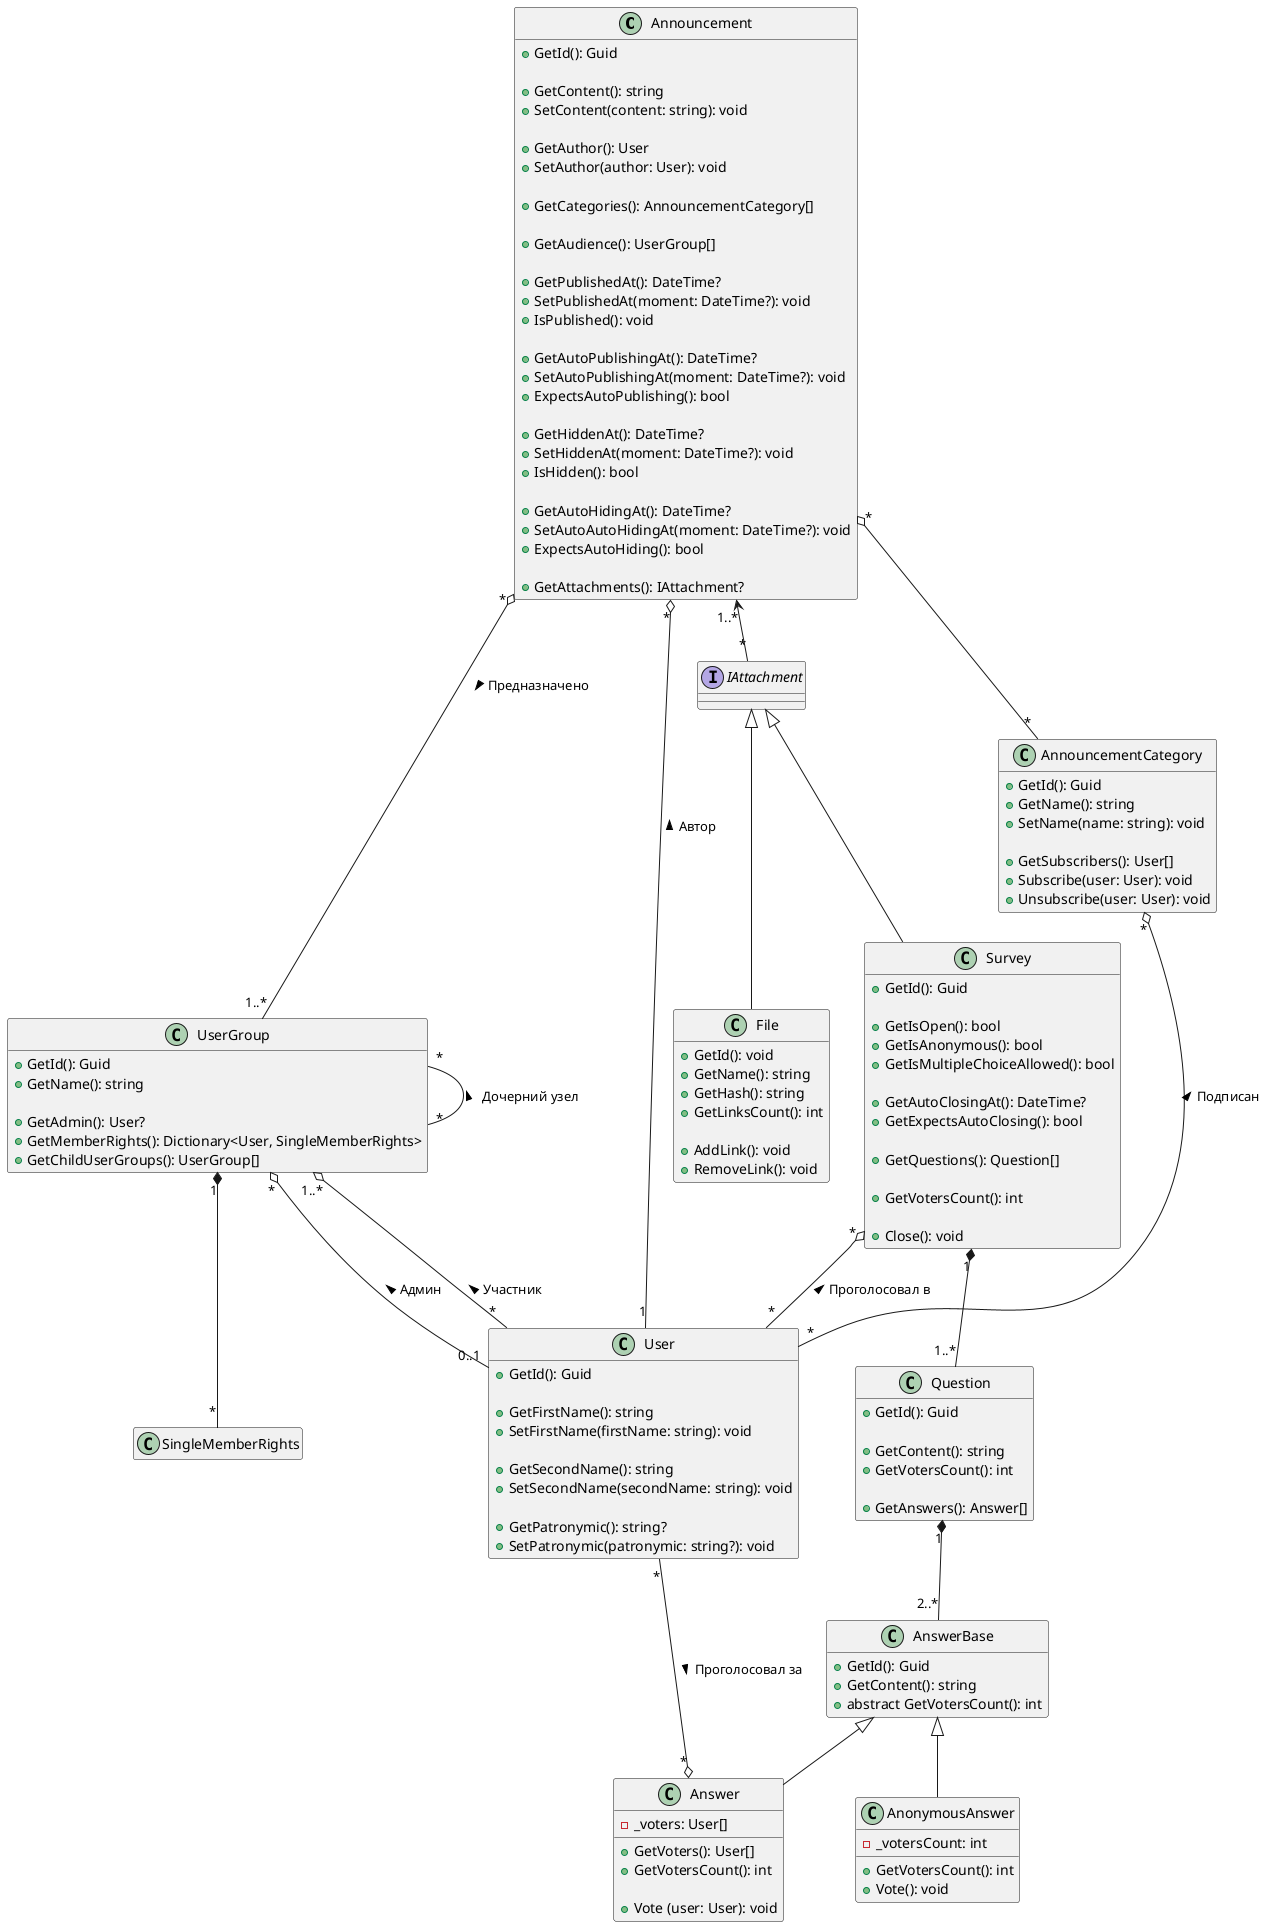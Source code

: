 @startuml
'https://plantuml.com/class-diagram

'left to right direction

class Announcement {
    + GetId(): Guid
    
    + GetContent(): string
    + SetContent(content: string): void
    
    + GetAuthor(): User
    + SetAuthor(author: User): void
    
    + GetCategories(): AnnouncementCategory[] 
    
    + GetAudience(): UserGroup[]
    
    + GetPublishedAt(): DateTime?
    + SetPublishedAt(moment: DateTime?): void
    + IsPublished(): void
    
    + GetAutoPublishingAt(): DateTime?
    + SetAutoPublishingAt(moment: DateTime?): void
    + ExpectsAutoPublishing(): bool
    
    + GetHiddenAt(): DateTime?
    + SetHiddenAt(moment: DateTime?): void
    + IsHidden(): bool
    
    + GetAutoHidingAt(): DateTime?
    + SetAutoAutoHidingAt(moment: DateTime?): void
    + ExpectsAutoHiding(): bool
    
    + GetAttachments(): IAttachment?
}
hide Announcement fields

class AnnouncementCategory {
    + GetId(): Guid
    + GetName(): string
    + SetName(name: string): void
    
    + GetSubscribers(): User[]
    + Subscribe(user: User): void
    + Unsubscribe(user: User): void
}
hide AnnouncementCategory fields
Announcement "*" o-- "*" AnnouncementCategory

interface IAttachment {
    
}
Announcement "1..*" <-- "*" IAttachment

class File extends IAttachment {
    + GetId(): void
    + GetName(): string    
    + GetHash(): string
    + GetLinksCount(): int
    
    + AddLink(): void
    + RemoveLink(): void
}
hide File fields

class UserGroup {
    + GetId(): Guid
    + GetName(): string
    
    + GetAdmin(): User?
    + GetMemberRights(): Dictionary<User, SingleMemberRights>
    + GetChildUserGroups(): UserGroup[]
}
hide UserGroup fields
UserGroup "*" -- "*" UserGroup : < Дочерний узел
Announcement "*" o-- "1..*" UserGroup : > Предназначено

class SingleMemberRights {
    ' todo продумать права
}
hide SingleMemberRights members
UserGroup "1" *-- "*" SingleMemberRights

class User {
    + GetId(): Guid
    
    + GetFirstName(): string
    + SetFirstName(firstName: string): void
    
    + GetSecondName(): string
    + SetSecondName(secondName: string): void
    
    + GetPatronymic(): string?
    + SetPatronymic(patronymic: string?): void
}
hide User fields
UserGroup "*" o-- "0..1" User : < Админ
UserGroup "1..*" o-- "*" User : < Участник
Announcement "*" o-- "1" User : < Автор
AnnouncementCategory "*" o-- "*" User : < Подписан
Survey "*" o-- "*" User : < Проголосовал в 

class Survey extends IAttachment {
     + GetId(): Guid
     
     + GetIsOpen(): bool
     + GetIsAnonymous(): bool
     + GetIsMultipleChoiceAllowed(): bool
     
     + GetAutoClosingAt(): DateTime?
     + GetExpectsAutoClosing(): bool
     
     + GetQuestions(): Question[]
     
     + GetVotersCount(): int
     
     + Close(): void
}
hide Survey fields

class Question {
    + GetId(): Guid
    
    + GetContent(): string
    + GetVotersCount(): int
    
    + GetAnswers(): Answer[]
}
hide Question fields
Survey "1" *-- "1..*" Question

class AnswerBase {
    + GetId(): Guid
    + GetContent(): string
    + abstract GetVotersCount(): int
}
hide AnswerBase fields
Question "1" *-- "2..*" AnswerBase

class Answer extends AnswerBase {
    - _voters: User[]
    
    + GetVoters(): User[]
    + GetVotersCount(): int
    
    + Vote (user: User): void
}
User "*" --o "*" Answer : > Проголосовал за

class AnonymousAnswer extends AnswerBase {
    - _votersCount: int

    + GetVotersCount(): int
    + Vote(): void
}



@enduml
